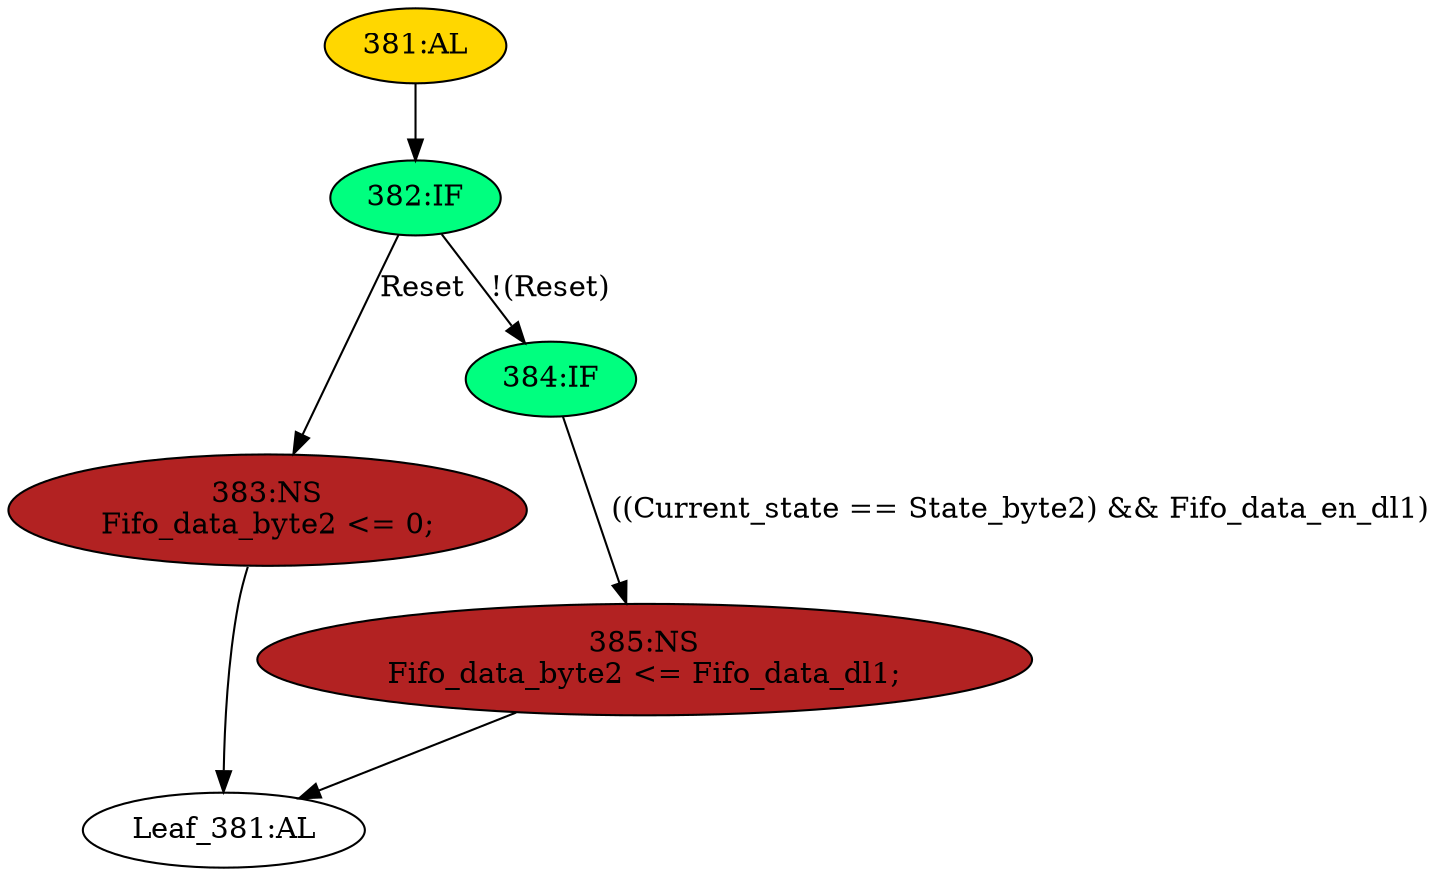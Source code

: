strict digraph "" {
	node [label="\N"];
	"Leaf_381:AL"	 [def_var="['Fifo_data_byte2']",
		label="Leaf_381:AL"];
	"383:NS"	 [ast="<pyverilog.vparser.ast.NonblockingSubstitution object at 0x7fbd1c2d1c50>",
		fillcolor=firebrick,
		label="383:NS
Fifo_data_byte2 <= 0;",
		statements="[<pyverilog.vparser.ast.NonblockingSubstitution object at 0x7fbd1c2d1c50>]",
		style=filled,
		typ=NonblockingSubstitution];
	"383:NS" -> "Leaf_381:AL"	 [cond="[]",
		lineno=None];
	"385:NS"	 [ast="<pyverilog.vparser.ast.NonblockingSubstitution object at 0x7fbd1c2d1990>",
		fillcolor=firebrick,
		label="385:NS
Fifo_data_byte2 <= Fifo_data_dl1;",
		statements="[<pyverilog.vparser.ast.NonblockingSubstitution object at 0x7fbd1c2d1990>]",
		style=filled,
		typ=NonblockingSubstitution];
	"385:NS" -> "Leaf_381:AL"	 [cond="[]",
		lineno=None];
	"382:IF"	 [ast="<pyverilog.vparser.ast.IfStatement object at 0x7fbd1c2d1910>",
		fillcolor=springgreen,
		label="382:IF",
		statements="[]",
		style=filled,
		typ=IfStatement];
	"382:IF" -> "383:NS"	 [cond="['Reset']",
		label=Reset,
		lineno=382];
	"384:IF"	 [ast="<pyverilog.vparser.ast.IfStatement object at 0x7fbd1c2d1950>",
		fillcolor=springgreen,
		label="384:IF",
		statements="[]",
		style=filled,
		typ=IfStatement];
	"382:IF" -> "384:IF"	 [cond="['Reset']",
		label="!(Reset)",
		lineno=382];
	"384:IF" -> "385:NS"	 [cond="['Current_state', 'State_byte2', 'Fifo_data_en_dl1']",
		label="((Current_state == State_byte2) && Fifo_data_en_dl1)",
		lineno=384];
	"381:AL"	 [ast="<pyverilog.vparser.ast.Always object at 0x7fbd1c2d1790>",
		clk_sens=True,
		fillcolor=gold,
		label="381:AL",
		sens="['Clk_MAC', 'Reset']",
		statements="[]",
		style=filled,
		typ=Always,
		use_var="['Reset', 'Fifo_data_en_dl1', 'Fifo_data_dl1', 'Current_state', 'State_byte2']"];
	"381:AL" -> "382:IF"	 [cond="[]",
		lineno=None];
}
